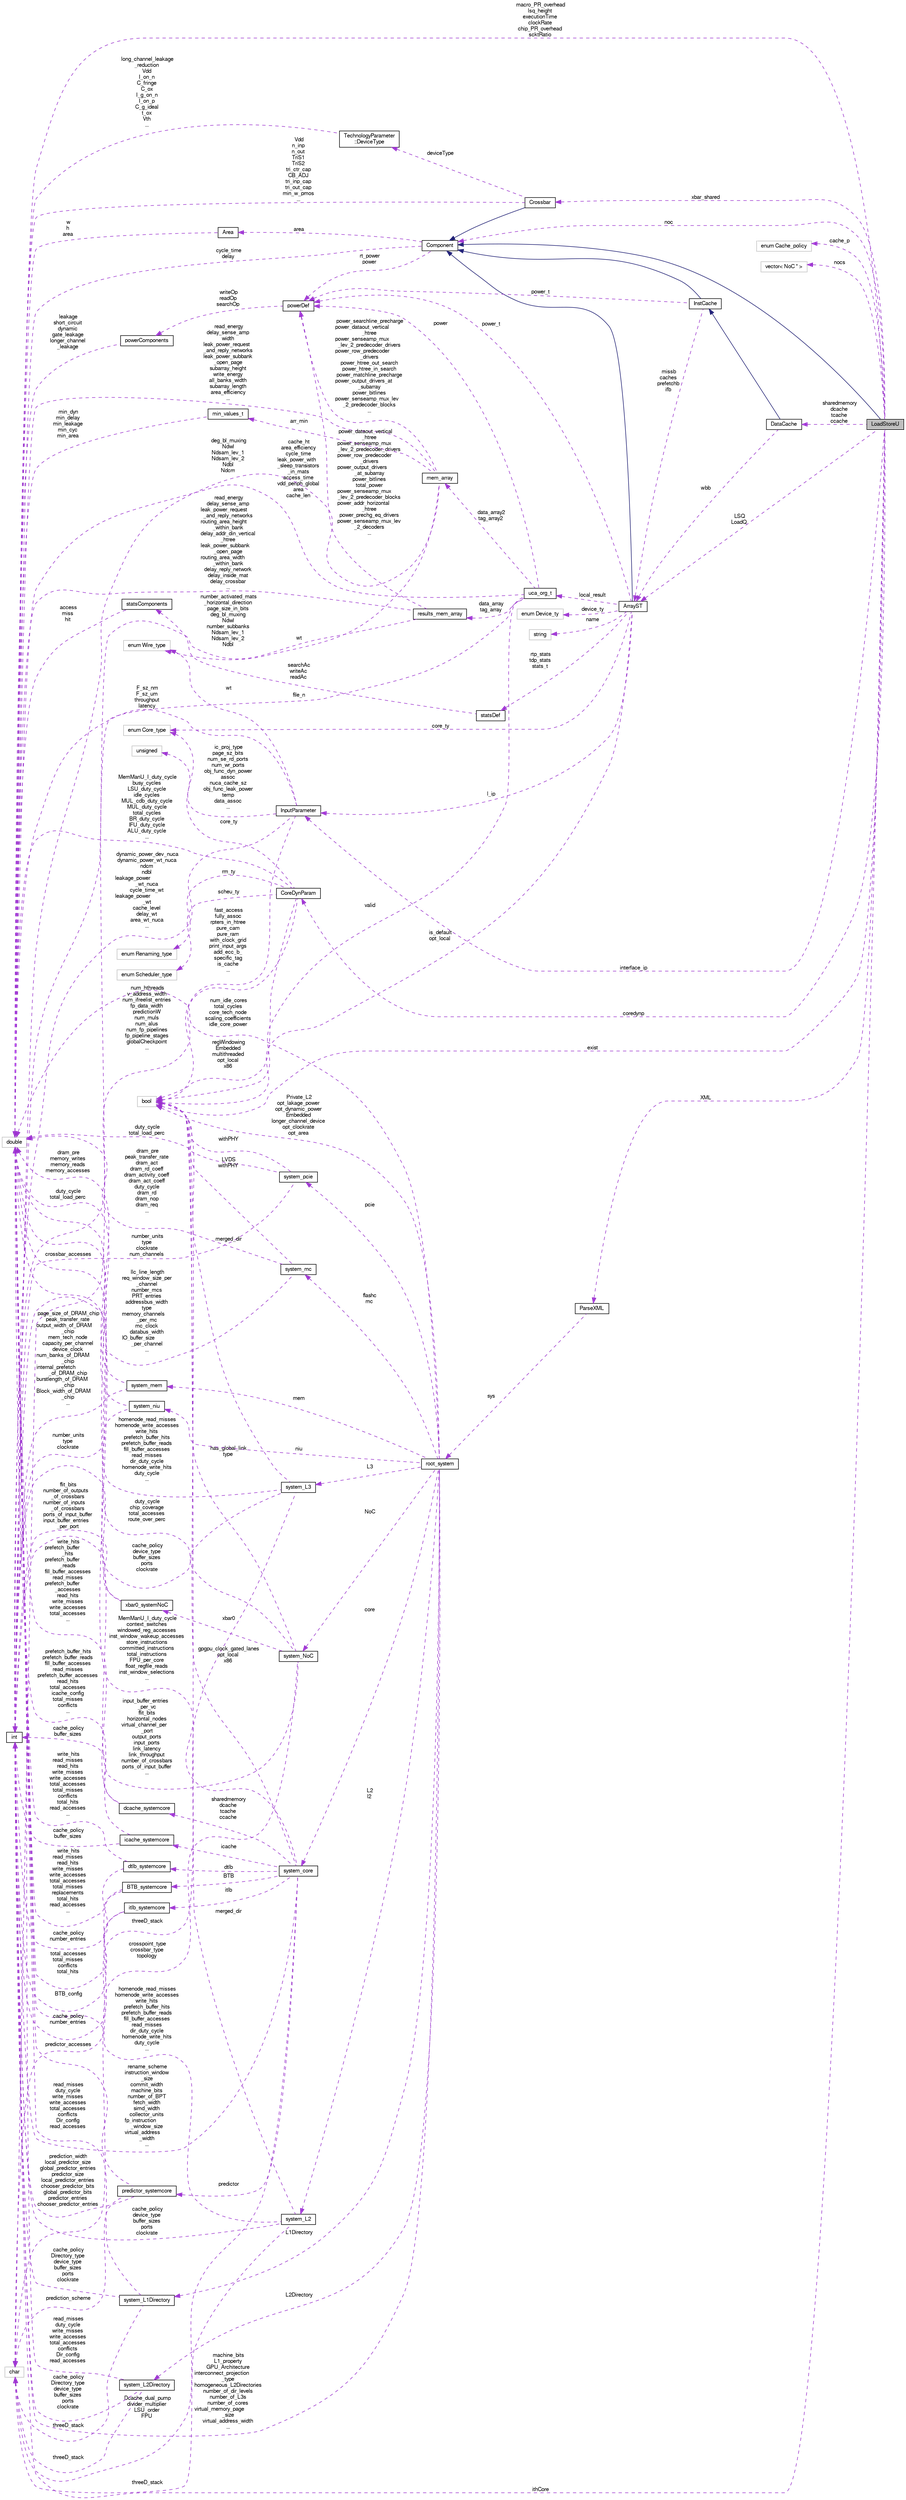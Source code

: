 digraph "LoadStoreU"
{
  bgcolor="transparent";
  edge [fontname="FreeSans",fontsize="10",labelfontname="FreeSans",labelfontsize="10"];
  node [fontname="FreeSans",fontsize="10",shape=record];
  rankdir="LR";
  Node2 [label="LoadStoreU",height=0.2,width=0.4,color="black", fillcolor="grey75", style="filled", fontcolor="black"];
  Node3 -> Node2 [dir="back",color="midnightblue",fontsize="10",style="solid",fontname="FreeSans"];
  Node3 [label="Component",height=0.2,width=0.4,color="black",URL="$classComponent.html"];
  Node4 -> Node3 [dir="back",color="darkorchid3",fontsize="10",style="dashed",label=" cycle_time\ndelay" ,fontname="FreeSans"];
  Node4 [label="double",height=0.2,width=0.4,color="grey75"];
  Node5 -> Node3 [dir="back",color="darkorchid3",fontsize="10",style="dashed",label=" rt_power\npower" ,fontname="FreeSans"];
  Node5 [label="powerDef",height=0.2,width=0.4,color="black",URL="$classpowerDef.html"];
  Node6 -> Node5 [dir="back",color="darkorchid3",fontsize="10",style="dashed",label=" writeOp\nreadOp\nsearchOp" ,fontname="FreeSans"];
  Node6 [label="powerComponents",height=0.2,width=0.4,color="black",URL="$classpowerComponents.html"];
  Node4 -> Node6 [dir="back",color="darkorchid3",fontsize="10",style="dashed",label=" leakage\nshort_circuit\ndynamic\ngate_leakage\nlonger_channel\l_leakage" ,fontname="FreeSans"];
  Node7 -> Node3 [dir="back",color="darkorchid3",fontsize="10",style="dashed",label=" area" ,fontname="FreeSans"];
  Node7 [label="Area",height=0.2,width=0.4,color="black",URL="$classArea.html"];
  Node4 -> Node7 [dir="back",color="darkorchid3",fontsize="10",style="dashed",label=" w\nh\narea" ,fontname="FreeSans"];
  Node8 -> Node2 [dir="back",color="darkorchid3",fontsize="10",style="dashed",label=" cache_p" ,fontname="FreeSans"];
  Node8 [label="enum Cache_policy",height=0.2,width=0.4,color="grey75"];
  Node9 -> Node2 [dir="back",color="darkorchid3",fontsize="10",style="dashed",label=" nocs" ,fontname="FreeSans"];
  Node9 [label="vector\< NoC * \>",height=0.2,width=0.4,color="grey75"];
  Node4 -> Node2 [dir="back",color="darkorchid3",fontsize="10",style="dashed",label=" macro_PR_overhead\nlsq_height\nexecutionTime\nclockRate\nchip_PR_overhead\nscktRatio" ,fontname="FreeSans"];
  Node10 -> Node2 [dir="back",color="darkorchid3",fontsize="10",style="dashed",label=" LSQ\nLoadQ" ,fontname="FreeSans"];
  Node10 [label="ArrayST",height=0.2,width=0.4,color="black",URL="$classArrayST.html"];
  Node3 -> Node10 [dir="back",color="midnightblue",fontsize="10",style="solid",fontname="FreeSans"];
  Node11 -> Node10 [dir="back",color="darkorchid3",fontsize="10",style="dashed",label=" device_ty" ,fontname="FreeSans"];
  Node11 [label="enum Device_ty",height=0.2,width=0.4,color="grey75"];
  Node5 -> Node10 [dir="back",color="darkorchid3",fontsize="10",style="dashed",label=" power_t" ,fontname="FreeSans"];
  Node12 -> Node10 [dir="back",color="darkorchid3",fontsize="10",style="dashed",label=" local_result" ,fontname="FreeSans"];
  Node12 [label="uca_org_t",height=0.2,width=0.4,color="black",URL="$classuca__org__t.html"];
  Node4 -> Node12 [dir="back",color="darkorchid3",fontsize="10",style="dashed",label=" cache_ht\narea_efficiency\ncycle_time\nleak_power_with\l_sleep_transistors\l_in_mats\naccess_time\nvdd_periph_global\narea\ncache_len" ,fontname="FreeSans"];
  Node13 -> Node12 [dir="back",color="darkorchid3",fontsize="10",style="dashed",label=" file_n" ,fontname="FreeSans"];
  Node13 [label="char",height=0.2,width=0.4,color="grey75"];
  Node5 -> Node12 [dir="back",color="darkorchid3",fontsize="10",style="dashed",label=" power" ,fontname="FreeSans"];
  Node14 -> Node12 [dir="back",color="darkorchid3",fontsize="10",style="dashed",label=" data_array2\ntag_array2" ,fontname="FreeSans"];
  Node14 [label="mem_array",height=0.2,width=0.4,color="black",URL="$classmem__array.html"];
  Node4 -> Node14 [dir="back",color="darkorchid3",fontsize="10",style="dashed",label=" read_energy\ndelay_sense_amp\nwidth\nleak_power_request\l_and_reply_networks\nleak_power_subbank\l_open_page\nsubarray_height\nwrite_energy\nall_banks_width\nsubarray_length\narea_efficiency\n..." ,fontname="FreeSans"];
  Node15 -> Node14 [dir="back",color="darkorchid3",fontsize="10",style="dashed",label=" arr_min" ,fontname="FreeSans"];
  Node15 [label="min_values_t",height=0.2,width=0.4,color="black",URL="$classmin__values__t.html"];
  Node4 -> Node15 [dir="back",color="darkorchid3",fontsize="10",style="dashed",label=" min_dyn\nmin_delay\nmin_leakage\nmin_cyc\nmin_area" ,fontname="FreeSans"];
  Node5 -> Node14 [dir="back",color="darkorchid3",fontsize="10",style="dashed",label=" power_searchline_precharge\npower_dataout_vertical\l_htree\npower_senseamp_mux\l_lev_2_predecoder_drivers\npower_row_predecoder\l_drivers\npower_htree_out_search\npower_htree_in_search\npower_matchline_precharge\npower_output_drivers_at\l_subarray\npower_bitlines\npower_senseamp_mux_lev\l_2_predecoder_blocks\n..." ,fontname="FreeSans"];
  Node16 -> Node14 [dir="back",color="darkorchid3",fontsize="10",style="dashed",label=" deg_bl_muxing\nNdwl\nNdsam_lev_1\nNdsam_lev_2\nNdbl\nNdcm" ,fontname="FreeSans"];
  Node16 [label="int",height=0.2,width=0.4,color="black",URL="$classint.html"];
  Node17 -> Node14 [dir="back",color="darkorchid3",fontsize="10",style="dashed",label=" wt" ,fontname="FreeSans"];
  Node17 [label="enum Wire_type",height=0.2,width=0.4,color="grey75"];
  Node18 -> Node12 [dir="back",color="darkorchid3",fontsize="10",style="dashed",label=" data_array\ntag_array" ,fontname="FreeSans"];
  Node18 [label="results_mem_array",height=0.2,width=0.4,color="black",URL="$structresults__mem__array.html"];
  Node4 -> Node18 [dir="back",color="darkorchid3",fontsize="10",style="dashed",label=" read_energy\ndelay_sense_amp\nleak_power_request\l_and_reply_networks\nrouting_area_height\l_within_bank\ndelay_addr_din_vertical\l_htree\nleak_power_subbank\l_open_page\nrouting_area_width\l_within_bank\ndelay_reply_network\ndelay_inside_mat\ndelay_crossbar\n..." ,fontname="FreeSans"];
  Node5 -> Node18 [dir="back",color="darkorchid3",fontsize="10",style="dashed",label=" power_dataout_vertical\l_htree\npower_senseamp_mux\l_lev_2_predecoder_drivers\npower_row_predecoder\l_drivers\npower_output_drivers\l_at_subarray\npower_bitlines\ntotal_power\npower_senseamp_mux\l_lev_2_predecoder_blocks\npower_addr_horizontal\l_htree\npower_prechg_eq_drivers\npower_senseamp_mux_lev\l_2_decoders\n..." ,fontname="FreeSans"];
  Node16 -> Node18 [dir="back",color="darkorchid3",fontsize="10",style="dashed",label=" number_activated_mats\l_horizontal_direction\npage_size_in_bits\ndeg_bl_muxing\nNdwl\nnumber_subbanks\nNdsam_lev_1\nNdsam_lev_2\nNdbl" ,fontname="FreeSans"];
  Node19 -> Node12 [dir="back",color="darkorchid3",fontsize="10",style="dashed",label=" valid" ,fontname="FreeSans"];
  Node19 [label="bool",height=0.2,width=0.4,color="grey75"];
  Node20 -> Node10 [dir="back",color="darkorchid3",fontsize="10",style="dashed",label=" rtp_stats\ntdp_stats\nstats_t" ,fontname="FreeSans"];
  Node20 [label="statsDef",height=0.2,width=0.4,color="black",URL="$classstatsDef.html"];
  Node21 -> Node20 [dir="back",color="darkorchid3",fontsize="10",style="dashed",label=" searchAc\nwriteAc\nreadAc" ,fontname="FreeSans"];
  Node21 [label="statsComponents",height=0.2,width=0.4,color="black",URL="$classstatsComponents.html"];
  Node4 -> Node21 [dir="back",color="darkorchid3",fontsize="10",style="dashed",label=" access\nmiss\nhit" ,fontname="FreeSans"];
  Node19 -> Node10 [dir="back",color="darkorchid3",fontsize="10",style="dashed",label=" is_default\nopt_local" ,fontname="FreeSans"];
  Node22 -> Node10 [dir="back",color="darkorchid3",fontsize="10",style="dashed",label=" name" ,fontname="FreeSans"];
  Node22 [label="string",height=0.2,width=0.4,color="grey75"];
  Node23 -> Node10 [dir="back",color="darkorchid3",fontsize="10",style="dashed",label=" l_ip" ,fontname="FreeSans"];
  Node23 [label="InputParameter",height=0.2,width=0.4,color="black",URL="$classInputParameter.html"];
  Node4 -> Node23 [dir="back",color="darkorchid3",fontsize="10",style="dashed",label=" F_sz_nm\nF_sz_um\nthroughput\nlatency" ,fontname="FreeSans"];
  Node16 -> Node23 [dir="back",color="darkorchid3",fontsize="10",style="dashed",label=" dynamic_power_dev_nuca\ndynamic_power_wt_nuca\nndcm\nndbl\nleakage_power\l_wt_nuca\ncycle_time_wt\nleakage_power\l_wt\ncache_level\ndelay_wt\narea_wt_nuca\n..." ,fontname="FreeSans"];
  Node19 -> Node23 [dir="back",color="darkorchid3",fontsize="10",style="dashed",label=" fast_access\nfully_assoc\nrpters_in_htree\npure_cam\npure_ram\nwith_clock_grid\nprint_input_args\nadd_ecc_b_\nspecific_tag\nis_cache\n..." ,fontname="FreeSans"];
  Node17 -> Node23 [dir="back",color="darkorchid3",fontsize="10",style="dashed",label=" wt" ,fontname="FreeSans"];
  Node24 -> Node23 [dir="back",color="darkorchid3",fontsize="10",style="dashed",label=" ic_proj_type\npage_sz_bits\nnum_se_rd_ports\nnum_wr_ports\nobj_func_dyn_power\nassoc\nnuca_cache_sz\nobj_func_leak_power\ntemp\ndata_assoc\n..." ,fontname="FreeSans"];
  Node24 [label="unsigned",height=0.2,width=0.4,color="grey75"];
  Node25 -> Node10 [dir="back",color="darkorchid3",fontsize="10",style="dashed",label=" core_ty" ,fontname="FreeSans"];
  Node25 [label="enum Core_type",height=0.2,width=0.4,color="grey75"];
  Node26 -> Node2 [dir="back",color="darkorchid3",fontsize="10",style="dashed",label=" coredynp" ,fontname="FreeSans"];
  Node26 [label="CoreDynParam",height=0.2,width=0.4,color="black",URL="$classCoreDynParam.html"];
  Node4 -> Node26 [dir="back",color="darkorchid3",fontsize="10",style="dashed",label=" MemManU_I_duty_cycle\nbusy_cycles\nLSU_duty_cycle\nidle_cycles\nMUL_cdb_duty_cycle\nMUL_duty_cycle\ntotal_cycles\nBR_duty_cycle\nIFU_duty_cycle\nALU_duty_cycle\n..." ,fontname="FreeSans"];
  Node16 -> Node26 [dir="back",color="darkorchid3",fontsize="10",style="dashed",label=" num_hthreads\nv_address_width\nnum_ifreelist_entries\nfp_data_width\npredictionW\nnum_muls\nnum_alus\nnum_fp_pipelines\nfp_pipeline_stages\nglobalCheckpoint\n..." ,fontname="FreeSans"];
  Node27 -> Node26 [dir="back",color="darkorchid3",fontsize="10",style="dashed",label=" rm_ty" ,fontname="FreeSans"];
  Node27 [label="enum Renaming_type",height=0.2,width=0.4,color="grey75"];
  Node19 -> Node26 [dir="back",color="darkorchid3",fontsize="10",style="dashed",label=" regWindowing\nEmbedded\nmultithreaded\nopt_local\nx86" ,fontname="FreeSans"];
  Node28 -> Node26 [dir="back",color="darkorchid3",fontsize="10",style="dashed",label=" scheu_ty" ,fontname="FreeSans"];
  Node28 [label="enum Scheduler_type",height=0.2,width=0.4,color="grey75"];
  Node25 -> Node26 [dir="back",color="darkorchid3",fontsize="10",style="dashed",label=" core_ty" ,fontname="FreeSans"];
  Node3 -> Node2 [dir="back",color="darkorchid3",fontsize="10",style="dashed",label=" noc" ,fontname="FreeSans"];
  Node16 -> Node2 [dir="back",color="darkorchid3",fontsize="10",style="dashed",label=" ithCore" ,fontname="FreeSans"];
  Node19 -> Node2 [dir="back",color="darkorchid3",fontsize="10",style="dashed",label=" exist" ,fontname="FreeSans"];
  Node23 -> Node2 [dir="back",color="darkorchid3",fontsize="10",style="dashed",label=" interface_ip" ,fontname="FreeSans"];
  Node29 -> Node2 [dir="back",color="darkorchid3",fontsize="10",style="dashed",label=" sharedmemory\ndcache\ntcache\nccache" ,fontname="FreeSans"];
  Node29 [label="DataCache",height=0.2,width=0.4,color="black",URL="$classDataCache.html"];
  Node30 -> Node29 [dir="back",color="midnightblue",fontsize="10",style="solid",fontname="FreeSans"];
  Node30 [label="InstCache",height=0.2,width=0.4,color="black",URL="$classInstCache.html"];
  Node3 -> Node30 [dir="back",color="midnightblue",fontsize="10",style="solid",fontname="FreeSans"];
  Node10 -> Node30 [dir="back",color="darkorchid3",fontsize="10",style="dashed",label=" missb\ncaches\nprefetchb\nifb" ,fontname="FreeSans"];
  Node5 -> Node30 [dir="back",color="darkorchid3",fontsize="10",style="dashed",label=" power_t" ,fontname="FreeSans"];
  Node10 -> Node29 [dir="back",color="darkorchid3",fontsize="10",style="dashed",label=" wbb" ,fontname="FreeSans"];
  Node31 -> Node2 [dir="back",color="darkorchid3",fontsize="10",style="dashed",label=" XML" ,fontname="FreeSans"];
  Node31 [label="ParseXML",height=0.2,width=0.4,color="black",URL="$classParseXML.html"];
  Node32 -> Node31 [dir="back",color="darkorchid3",fontsize="10",style="dashed",label=" sys" ,fontname="FreeSans"];
  Node32 [label="root_system",height=0.2,width=0.4,color="black",URL="$structroot__system.html"];
  Node33 -> Node32 [dir="back",color="darkorchid3",fontsize="10",style="dashed",label=" L2\nl2" ,fontname="FreeSans"];
  Node33 [label="system_L2",height=0.2,width=0.4,color="black",URL="$structsystem__L2.html"];
  Node4 -> Node33 [dir="back",color="darkorchid3",fontsize="10",style="dashed",label=" homenode_read_misses\nhomenode_write_accesses\nwrite_hits\nprefetch_buffer_hits\nprefetch_buffer_reads\nfill_buffer_accesses\nread_misses\ndir_duty_cycle\nhomenode_write_hits\nduty_cycle\n..." ,fontname="FreeSans"];
  Node13 -> Node33 [dir="back",color="darkorchid3",fontsize="10",style="dashed",label=" threeD_stack" ,fontname="FreeSans"];
  Node16 -> Node33 [dir="back",color="darkorchid3",fontsize="10",style="dashed",label=" cache_policy\ndevice_type\nbuffer_sizes\nports\nclockrate" ,fontname="FreeSans"];
  Node19 -> Node33 [dir="back",color="darkorchid3",fontsize="10",style="dashed",label=" merged_dir" ,fontname="FreeSans"];
  Node34 -> Node32 [dir="back",color="darkorchid3",fontsize="10",style="dashed",label=" L3" ,fontname="FreeSans"];
  Node34 [label="system_L3",height=0.2,width=0.4,color="black",URL="$structsystem__L3.html"];
  Node4 -> Node34 [dir="back",color="darkorchid3",fontsize="10",style="dashed",label=" homenode_read_misses\nhomenode_write_accesses\nwrite_hits\nprefetch_buffer_hits\nprefetch_buffer_reads\nfill_buffer_accesses\nread_misses\ndir_duty_cycle\nhomenode_write_hits\nduty_cycle\n..." ,fontname="FreeSans"];
  Node13 -> Node34 [dir="back",color="darkorchid3",fontsize="10",style="dashed",label=" threeD_stack" ,fontname="FreeSans"];
  Node16 -> Node34 [dir="back",color="darkorchid3",fontsize="10",style="dashed",label=" cache_policy\ndevice_type\nbuffer_sizes\nports\nclockrate" ,fontname="FreeSans"];
  Node19 -> Node34 [dir="back",color="darkorchid3",fontsize="10",style="dashed",label=" merged_dir" ,fontname="FreeSans"];
  Node4 -> Node32 [dir="back",color="darkorchid3",fontsize="10",style="dashed",label=" num_idle_cores\ntotal_cycles\ncore_tech_node\nscaling_coefficients\nidle_core_power" ,fontname="FreeSans"];
  Node35 -> Node32 [dir="back",color="darkorchid3",fontsize="10",style="dashed",label=" L2Directory" ,fontname="FreeSans"];
  Node35 [label="system_L2Directory",height=0.2,width=0.4,color="black",URL="$structsystem__L2Directory.html"];
  Node4 -> Node35 [dir="back",color="darkorchid3",fontsize="10",style="dashed",label=" read_misses\nduty_cycle\nwrite_misses\nwrite_accesses\ntotal_accesses\nconflicts\nDir_config\nread_accesses" ,fontname="FreeSans"];
  Node13 -> Node35 [dir="back",color="darkorchid3",fontsize="10",style="dashed",label=" threeD_stack" ,fontname="FreeSans"];
  Node16 -> Node35 [dir="back",color="darkorchid3",fontsize="10",style="dashed",label=" cache_policy\nDirectory_type\ndevice_type\nbuffer_sizes\nports\nclockrate" ,fontname="FreeSans"];
  Node36 -> Node32 [dir="back",color="darkorchid3",fontsize="10",style="dashed",label=" flashc\nmc" ,fontname="FreeSans"];
  Node36 [label="system_mc",height=0.2,width=0.4,color="black",URL="$structsystem__mc.html"];
  Node4 -> Node36 [dir="back",color="darkorchid3",fontsize="10",style="dashed",label=" dram_pre\npeak_transfer_rate\ndram_act\ndram_rd_coeff\ndram_activity_coeff\ndram_act_coeff\nduty_cycle\ndram_rd\ndram_nop\ndram_req\n..." ,fontname="FreeSans"];
  Node16 -> Node36 [dir="back",color="darkorchid3",fontsize="10",style="dashed",label=" llc_line_length\nreq_window_size_per\l_channel\nnumber_mcs\nPRT_entries\naddressbus_width\ntype\nmemory_channels\l_per_mc\nmc_clock\ndatabus_width\nIO_buffer_size\l_per_channel\n..." ,fontname="FreeSans"];
  Node19 -> Node36 [dir="back",color="darkorchid3",fontsize="10",style="dashed",label=" LVDS\nwithPHY" ,fontname="FreeSans"];
  Node37 -> Node32 [dir="back",color="darkorchid3",fontsize="10",style="dashed",label=" mem" ,fontname="FreeSans"];
  Node37 [label="system_mem",height=0.2,width=0.4,color="black",URL="$structsystem__mem.html"];
  Node4 -> Node37 [dir="back",color="darkorchid3",fontsize="10",style="dashed",label=" dram_pre\nmemory_writes\nmemory_reads\nmemory_accesses" ,fontname="FreeSans"];
  Node16 -> Node37 [dir="back",color="darkorchid3",fontsize="10",style="dashed",label=" page_size_of_DRAM_chip\npeak_transfer_rate\noutput_width_of_DRAM\l_chip\nmem_tech_node\ncapacity_per_channel\ndevice_clock\nnum_banks_of_DRAM\l_chip\ninternal_prefetch\l_of_DRAM_chip\nburstlength_of_DRAM\l_chip\nBlock_width_of_DRAM\l_chip\n..." ,fontname="FreeSans"];
  Node38 -> Node32 [dir="back",color="darkorchid3",fontsize="10",style="dashed",label=" L1Directory" ,fontname="FreeSans"];
  Node38 [label="system_L1Directory",height=0.2,width=0.4,color="black",URL="$structsystem__L1Directory.html"];
  Node4 -> Node38 [dir="back",color="darkorchid3",fontsize="10",style="dashed",label=" read_misses\nduty_cycle\nwrite_misses\nwrite_accesses\ntotal_accesses\nconflicts\nDir_config\nread_accesses" ,fontname="FreeSans"];
  Node13 -> Node38 [dir="back",color="darkorchid3",fontsize="10",style="dashed",label=" threeD_stack" ,fontname="FreeSans"];
  Node16 -> Node38 [dir="back",color="darkorchid3",fontsize="10",style="dashed",label=" cache_policy\nDirectory_type\ndevice_type\nbuffer_sizes\nports\nclockrate" ,fontname="FreeSans"];
  Node39 -> Node32 [dir="back",color="darkorchid3",fontsize="10",style="dashed",label=" niu" ,fontname="FreeSans"];
  Node39 [label="system_niu",height=0.2,width=0.4,color="black",URL="$structsystem__niu.html"];
  Node4 -> Node39 [dir="back",color="darkorchid3",fontsize="10",style="dashed",label=" duty_cycle\ntotal_load_perc" ,fontname="FreeSans"];
  Node16 -> Node39 [dir="back",color="darkorchid3",fontsize="10",style="dashed",label=" number_units\ntype\nclockrate" ,fontname="FreeSans"];
  Node40 -> Node32 [dir="back",color="darkorchid3",fontsize="10",style="dashed",label=" core" ,fontname="FreeSans"];
  Node40 [label="system_core",height=0.2,width=0.4,color="black",URL="$structsystem__core.html"];
  Node41 -> Node40 [dir="back",color="darkorchid3",fontsize="10",style="dashed",label=" predictor" ,fontname="FreeSans"];
  Node41 [label="predictor_systemcore",height=0.2,width=0.4,color="black",URL="$structpredictor__systemcore.html"];
  Node4 -> Node41 [dir="back",color="darkorchid3",fontsize="10",style="dashed",label=" predictor_accesses" ,fontname="FreeSans"];
  Node13 -> Node41 [dir="back",color="darkorchid3",fontsize="10",style="dashed",label=" prediction_scheme" ,fontname="FreeSans"];
  Node16 -> Node41 [dir="back",color="darkorchid3",fontsize="10",style="dashed",label=" prediction_width\nlocal_predictor_size\nglobal_predictor_entries\npredictor_size\nlocal_predictor_entries\nchooser_predictor_bits\nglobal_predictor_bits\npredictor_entries\nchooser_predictor_entries" ,fontname="FreeSans"];
  Node42 -> Node40 [dir="back",color="darkorchid3",fontsize="10",style="dashed",label=" BTB" ,fontname="FreeSans"];
  Node42 [label="BTB_systemcore",height=0.2,width=0.4,color="black",URL="$structBTB__systemcore.html"];
  Node4 -> Node42 [dir="back",color="darkorchid3",fontsize="10",style="dashed",label=" write_hits\nread_misses\nread_hits\nwrite_misses\nwrite_accesses\ntotal_accesses\ntotal_misses\nreplacements\ntotal_hits\nread_accesses\n..." ,fontname="FreeSans"];
  Node16 -> Node42 [dir="back",color="darkorchid3",fontsize="10",style="dashed",label=" BTB_config" ,fontname="FreeSans"];
  Node4 -> Node40 [dir="back",color="darkorchid3",fontsize="10",style="dashed",label=" MemManU_I_duty_cycle\ncontext_switches\nwindowed_reg_accesses\ninst_window_wakeup_accesses\nstore_instructions\ncommitted_instructions\ntotal_instructions\nFPU_per_core\nfloat_regfile_reads\ninst_window_selections\n..." ,fontname="FreeSans"];
  Node43 -> Node40 [dir="back",color="darkorchid3",fontsize="10",style="dashed",label=" itlb" ,fontname="FreeSans"];
  Node43 [label="itlb_systemcore",height=0.2,width=0.4,color="black",URL="$structitlb__systemcore.html"];
  Node4 -> Node43 [dir="back",color="darkorchid3",fontsize="10",style="dashed",label=" total_accesses\ntotal_misses\nconflicts\ntotal_hits" ,fontname="FreeSans"];
  Node16 -> Node43 [dir="back",color="darkorchid3",fontsize="10",style="dashed",label=" cache_policy\nnumber_entries" ,fontname="FreeSans"];
  Node44 -> Node40 [dir="back",color="darkorchid3",fontsize="10",style="dashed",label=" icache" ,fontname="FreeSans"];
  Node44 [label="icache_systemcore",height=0.2,width=0.4,color="black",URL="$structicache__systemcore.html"];
  Node4 -> Node44 [dir="back",color="darkorchid3",fontsize="10",style="dashed",label=" prefetch_buffer_hits\nprefetch_buffer_reads\nfill_buffer_accesses\nread_misses\nprefetch_buffer_accesses\nread_hits\ntotal_accesses\nicache_config\ntotal_misses\nconflicts\n..." ,fontname="FreeSans"];
  Node16 -> Node44 [dir="back",color="darkorchid3",fontsize="10",style="dashed",label=" cache_policy\nbuffer_sizes" ,fontname="FreeSans"];
  Node13 -> Node40 [dir="back",color="darkorchid3",fontsize="10",style="dashed",label=" Dcache_dual_pump\ndivider_multiplier\nLSU_order\nFPU" ,fontname="FreeSans"];
  Node16 -> Node40 [dir="back",color="darkorchid3",fontsize="10",style="dashed",label=" rename_scheme\ninstruction_window\l_size\ncommit_width\nmachine_bits\nnumber_of_BPT\nfetch_width\nsimd_width\ncollector_units\nfp_instruction\l_window_size\nvirtual_address\l_width\n..." ,fontname="FreeSans"];
  Node45 -> Node40 [dir="back",color="darkorchid3",fontsize="10",style="dashed",label=" sharedmemory\ndcache\ntcache\nccache" ,fontname="FreeSans"];
  Node45 [label="dcache_systemcore",height=0.2,width=0.4,color="black",URL="$structdcache__systemcore.html"];
  Node4 -> Node45 [dir="back",color="darkorchid3",fontsize="10",style="dashed",label=" write_hits\nprefetch_buffer\l_hits\nprefetch_buffer\l_reads\nfill_buffer_accesses\nread_misses\nprefetch_buffer\l_accesses\nread_hits\nwrite_misses\nwrite_accesses\ntotal_accesses\n..." ,fontname="FreeSans"];
  Node16 -> Node45 [dir="back",color="darkorchid3",fontsize="10",style="dashed",label=" cache_policy\nbuffer_sizes" ,fontname="FreeSans"];
  Node19 -> Node40 [dir="back",color="darkorchid3",fontsize="10",style="dashed",label=" gpgpu_clock_gated_lanes\nopt_local\nx86" ,fontname="FreeSans"];
  Node46 -> Node40 [dir="back",color="darkorchid3",fontsize="10",style="dashed",label=" dtlb" ,fontname="FreeSans"];
  Node46 [label="dtlb_systemcore",height=0.2,width=0.4,color="black",URL="$structdtlb__systemcore.html"];
  Node4 -> Node46 [dir="back",color="darkorchid3",fontsize="10",style="dashed",label=" write_hits\nread_misses\nread_hits\nwrite_misses\nwrite_accesses\ntotal_accesses\ntotal_misses\nconflicts\ntotal_hits\nread_accesses\n..." ,fontname="FreeSans"];
  Node16 -> Node46 [dir="back",color="darkorchid3",fontsize="10",style="dashed",label=" cache_policy\nnumber_entries" ,fontname="FreeSans"];
  Node16 -> Node32 [dir="back",color="darkorchid3",fontsize="10",style="dashed",label=" machine_bits\nL1_property\nGPU_Architecture\ninterconnect_projection\l_type\nhomogeneous_L2Directories\nnumber_of_dir_levels\nnumber_of_L3s\nnumber_of_cores\nvirtual_memory_page\l_size\nvirtual_address_width\n..." ,fontname="FreeSans"];
  Node19 -> Node32 [dir="back",color="darkorchid3",fontsize="10",style="dashed",label=" Private_L2\nopt_lakage_power\nopt_dynamic_power\nEmbedded\nlonger_channel_device\nopt_clockrate\nopt_area" ,fontname="FreeSans"];
  Node47 -> Node32 [dir="back",color="darkorchid3",fontsize="10",style="dashed",label=" NoC" ,fontname="FreeSans"];
  Node47 [label="system_NoC",height=0.2,width=0.4,color="black",URL="$structsystem__NoC.html"];
  Node4 -> Node47 [dir="back",color="darkorchid3",fontsize="10",style="dashed",label=" duty_cycle\nchip_coverage\ntotal_accesses\nroute_over_perc" ,fontname="FreeSans"];
  Node13 -> Node47 [dir="back",color="darkorchid3",fontsize="10",style="dashed",label=" crosspoint_type\ncrossbar_type\ntopology" ,fontname="FreeSans"];
  Node16 -> Node47 [dir="back",color="darkorchid3",fontsize="10",style="dashed",label=" input_buffer_entries\l_per_vc\nflit_bits\nhorizontal_nodes\nvirtual_channel_per\l_port\noutput_ports\ninput_ports\nlink_latency\nlink_throughput\nnumber_of_crossbars\nports_of_input_buffer\n..." ,fontname="FreeSans"];
  Node19 -> Node47 [dir="back",color="darkorchid3",fontsize="10",style="dashed",label=" has_global_link\ntype" ,fontname="FreeSans"];
  Node48 -> Node47 [dir="back",color="darkorchid3",fontsize="10",style="dashed",label=" xbar0" ,fontname="FreeSans"];
  Node48 [label="xbar0_systemNoC",height=0.2,width=0.4,color="black",URL="$structxbar0__systemNoC.html"];
  Node4 -> Node48 [dir="back",color="darkorchid3",fontsize="10",style="dashed",label=" crossbar_accesses" ,fontname="FreeSans"];
  Node16 -> Node48 [dir="back",color="darkorchid3",fontsize="10",style="dashed",label=" flit_bits\nnumber_of_outputs\l_of_crossbars\nnumber_of_inputs\l_of_crossbars\nports_of_input_buffer\ninput_buffer_entries\l_per_port" ,fontname="FreeSans"];
  Node49 -> Node32 [dir="back",color="darkorchid3",fontsize="10",style="dashed",label=" pcie" ,fontname="FreeSans"];
  Node49 [label="system_pcie",height=0.2,width=0.4,color="black",URL="$structsystem__pcie.html"];
  Node4 -> Node49 [dir="back",color="darkorchid3",fontsize="10",style="dashed",label=" duty_cycle\ntotal_load_perc" ,fontname="FreeSans"];
  Node16 -> Node49 [dir="back",color="darkorchid3",fontsize="10",style="dashed",label=" number_units\ntype\nclockrate\nnum_channels" ,fontname="FreeSans"];
  Node19 -> Node49 [dir="back",color="darkorchid3",fontsize="10",style="dashed",label=" withPHY" ,fontname="FreeSans"];
  Node50 -> Node2 [dir="back",color="darkorchid3",fontsize="10",style="dashed",label=" xbar_shared" ,fontname="FreeSans"];
  Node50 [label="Crossbar",height=0.2,width=0.4,color="black",URL="$classCrossbar.html"];
  Node3 -> Node50 [dir="back",color="midnightblue",fontsize="10",style="solid",fontname="FreeSans"];
  Node4 -> Node50 [dir="back",color="darkorchid3",fontsize="10",style="dashed",label=" Vdd\nn_inp\nn_out\nTriS1\nTriS2\ntri_ctr_cap\nCB_ADJ\ntri_inp_cap\ntri_out_cap\nmin_w_pmos\n..." ,fontname="FreeSans"];
  Node51 -> Node50 [dir="back",color="darkorchid3",fontsize="10",style="dashed",label=" deviceType" ,fontname="FreeSans"];
  Node51 [label="TechnologyParameter\l::DeviceType",height=0.2,width=0.4,color="black",URL="$classTechnologyParameter_1_1DeviceType.html"];
  Node4 -> Node51 [dir="back",color="darkorchid3",fontsize="10",style="dashed",label=" long_channel_leakage\l_reduction\nVdd\nI_on_n\nC_fringe\nC_ox\nI_g_on_n\nI_on_p\nC_g_ideal\nt_ox\nVth\n..." ,fontname="FreeSans"];
}
